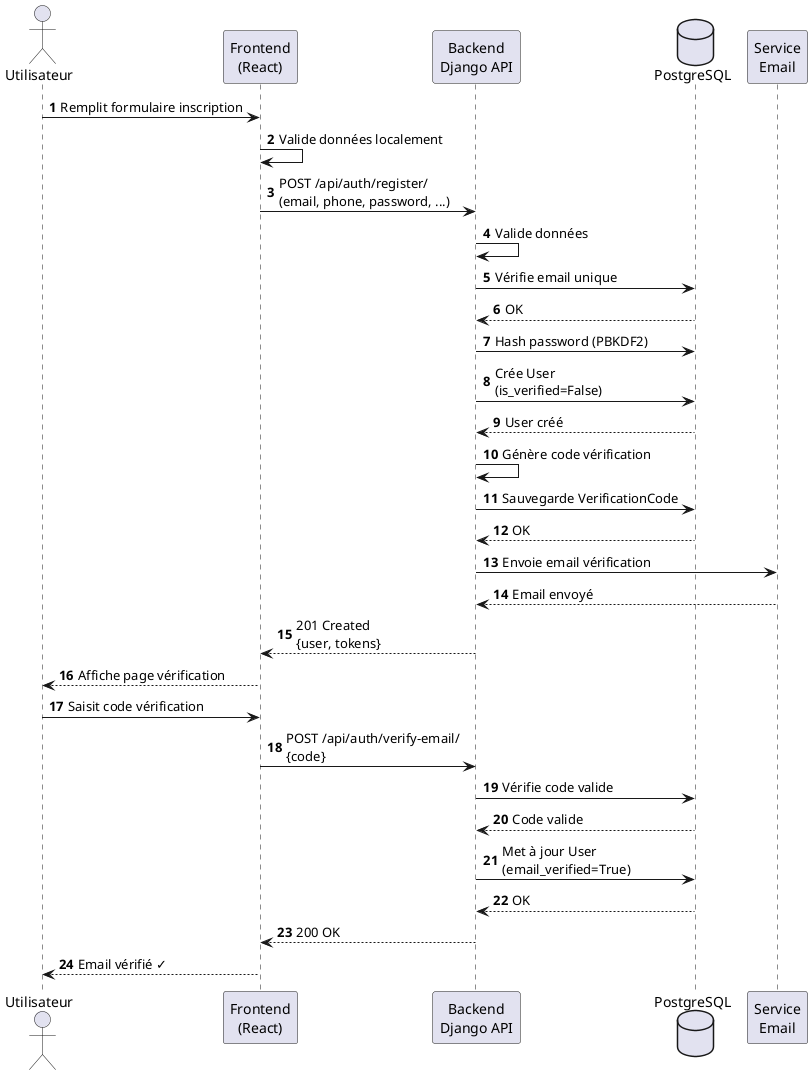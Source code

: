 @startuml sequence_inscription
autonumber

actor "Utilisateur" as user
participant "Frontend\n(React)" as frontend
participant "Backend\nDjango API" as backend
database "PostgreSQL" as db
participant "Service\nEmail" as email

user -> frontend: Remplit formulaire inscription
frontend -> frontend: Valide données localement
frontend -> backend: POST /api/auth/register/\n(email, phone, password, ...)

backend -> backend: Valide données
backend -> db: Vérifie email unique
db --> backend: OK

backend -> db: Hash password (PBKDF2)
backend -> db: Crée User\n(is_verified=False)
db --> backend: User créé

backend -> backend: Génère code vérification
backend -> db: Sauvegarde VerificationCode
db --> backend: OK

backend -> email: Envoie email vérification
email --> backend: Email envoyé

backend --> frontend: 201 Created\n{user, tokens}
frontend --> user: Affiche page vérification

user -> frontend: Saisit code vérification
frontend -> backend: POST /api/auth/verify-email/\n{code}

backend -> db: Vérifie code valide
db --> backend: Code valide

backend -> db: Met à jour User\n(email_verified=True)
db --> backend: OK

backend --> frontend: 200 OK
frontend --> user: Email vérifié ✓

@enduml
